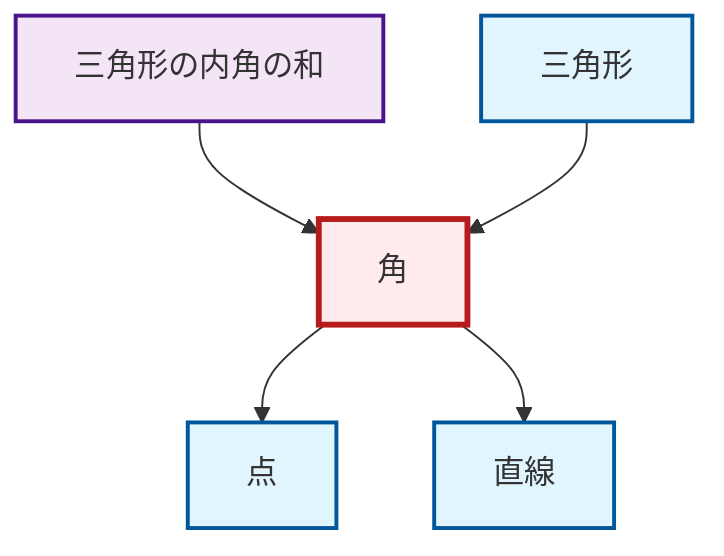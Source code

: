 graph TD
    classDef definition fill:#e1f5fe,stroke:#01579b,stroke-width:2px
    classDef theorem fill:#f3e5f5,stroke:#4a148c,stroke-width:2px
    classDef axiom fill:#fff3e0,stroke:#e65100,stroke-width:2px
    classDef example fill:#e8f5e9,stroke:#1b5e20,stroke-width:2px
    classDef current fill:#ffebee,stroke:#b71c1c,stroke-width:3px
    def-triangle["三角形"]:::definition
    thm-angle-sum-triangle["三角形の内角の和"]:::theorem
    def-point["点"]:::definition
    def-angle["角"]:::definition
    def-line["直線"]:::definition
    thm-angle-sum-triangle --> def-angle
    def-angle --> def-point
    def-triangle --> def-angle
    def-angle --> def-line
    class def-angle current